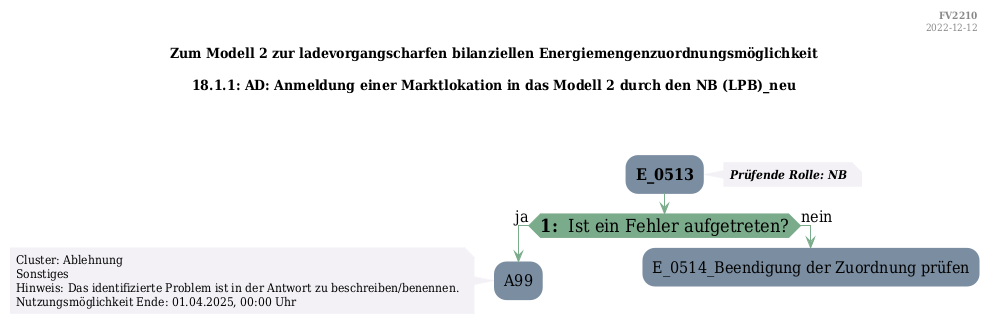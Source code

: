 @startuml
skinparam Shadowing false
skinparam NoteBorderColor #f3f1f6
skinparam NoteBackgroundColor #f3f1f6
skinparam NoteFontSize 12
skinparam ActivityBorderColor none
skinparam ActivityBackgroundColor #7a8da1
skinparam ActivityFontSize 16
skinparam ArrowColor #7aab8a
skinparam ArrowFontSize 16
skinparam ActivityDiamondBackgroundColor #7aab8a
skinparam ActivityDiamondBorderColor #7aab8a
skinparam ActivityDiamondFontSize 18
skinparam defaultFontName DejaVu Serif Condensed
skinparam ActivityEndColor #669580

header
<b>FV2210
2022-12-12
endheader

title
Zum Modell 2 zur ladevorgangscharfen bilanziellen Energiemengenzuordnungsmöglichkeit

18.1.1: AD: Anmeldung einer Marktlokation in das Modell 2 durch den NB (LPB)_neu



end title
:<b>E_0513</b>;
note right
<b><i>Prüfende Rolle: NB
end note

if (<b>1: </b> Ist ein Fehler aufgetreten?) then (ja)
    :A99;
    note left
        Cluster: Ablehnung
        Sonstiges
        Hinweis: Das identifizierte Problem ist in der Antwort zu beschreiben/benennen.
        Nutzungsmöglichkeit Ende: 01.04.2025, 00:00 Uhr
    endnote
    kill;
else (nein)
    :E_0514_Beendigung der Zuordnung prüfen;
    kill;
endif

@enduml
